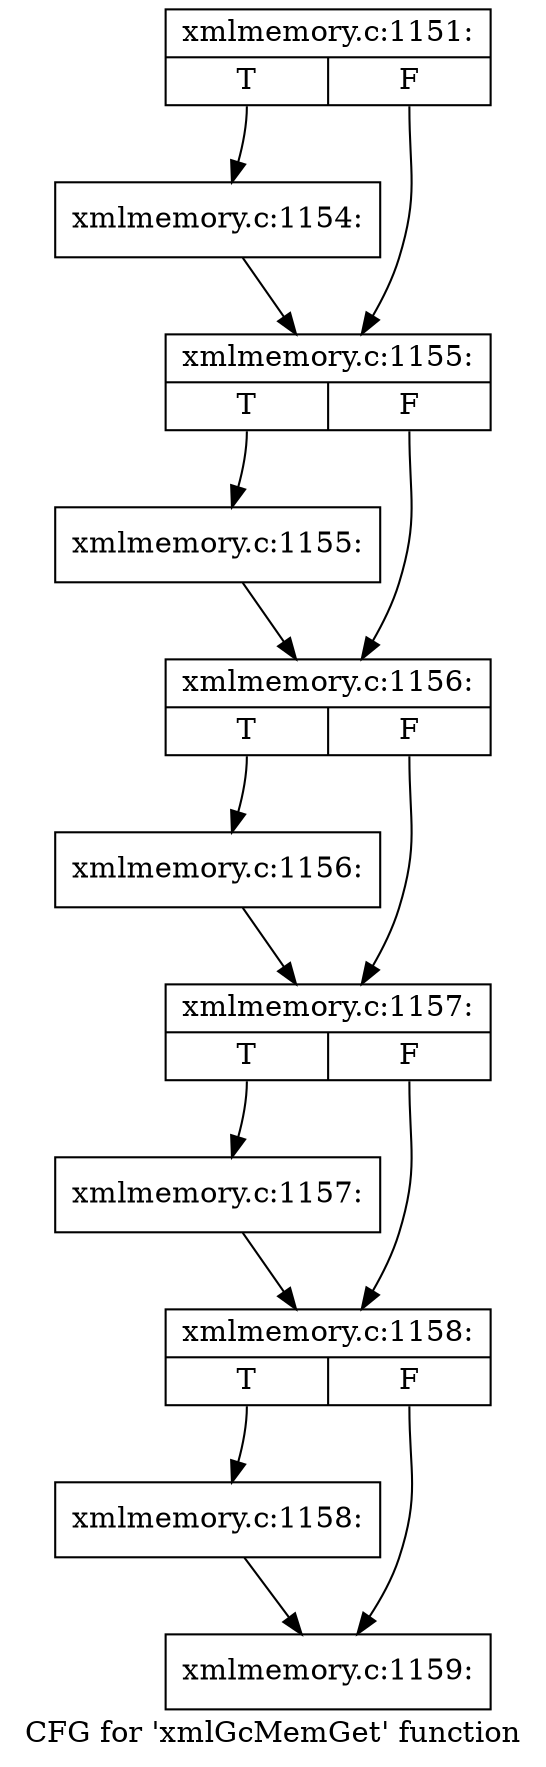 digraph "CFG for 'xmlGcMemGet' function" {
	label="CFG for 'xmlGcMemGet' function";

	Node0x5650c3f1f9b0 [shape=record,label="{xmlmemory.c:1151:|{<s0>T|<s1>F}}"];
	Node0x5650c3f1f9b0:s0 -> Node0x5650c3f21b20;
	Node0x5650c3f1f9b0:s1 -> Node0x5650c3f21b70;
	Node0x5650c3f21b20 [shape=record,label="{xmlmemory.c:1154:}"];
	Node0x5650c3f21b20 -> Node0x5650c3f21b70;
	Node0x5650c3f21b70 [shape=record,label="{xmlmemory.c:1155:|{<s0>T|<s1>F}}"];
	Node0x5650c3f21b70:s0 -> Node0x5650c3f22090;
	Node0x5650c3f21b70:s1 -> Node0x5650c3f220e0;
	Node0x5650c3f22090 [shape=record,label="{xmlmemory.c:1155:}"];
	Node0x5650c3f22090 -> Node0x5650c3f220e0;
	Node0x5650c3f220e0 [shape=record,label="{xmlmemory.c:1156:|{<s0>T|<s1>F}}"];
	Node0x5650c3f220e0:s0 -> Node0x5650c3f22660;
	Node0x5650c3f220e0:s1 -> Node0x5650c3f226b0;
	Node0x5650c3f22660 [shape=record,label="{xmlmemory.c:1156:}"];
	Node0x5650c3f22660 -> Node0x5650c3f226b0;
	Node0x5650c3f226b0 [shape=record,label="{xmlmemory.c:1157:|{<s0>T|<s1>F}}"];
	Node0x5650c3f226b0:s0 -> Node0x5650c3f22c30;
	Node0x5650c3f226b0:s1 -> Node0x5650c3f22c80;
	Node0x5650c3f22c30 [shape=record,label="{xmlmemory.c:1157:}"];
	Node0x5650c3f22c30 -> Node0x5650c3f22c80;
	Node0x5650c3f22c80 [shape=record,label="{xmlmemory.c:1158:|{<s0>T|<s1>F}}"];
	Node0x5650c3f22c80:s0 -> Node0x5650c3f23200;
	Node0x5650c3f22c80:s1 -> Node0x5650c3f23250;
	Node0x5650c3f23200 [shape=record,label="{xmlmemory.c:1158:}"];
	Node0x5650c3f23200 -> Node0x5650c3f23250;
	Node0x5650c3f23250 [shape=record,label="{xmlmemory.c:1159:}"];
}
